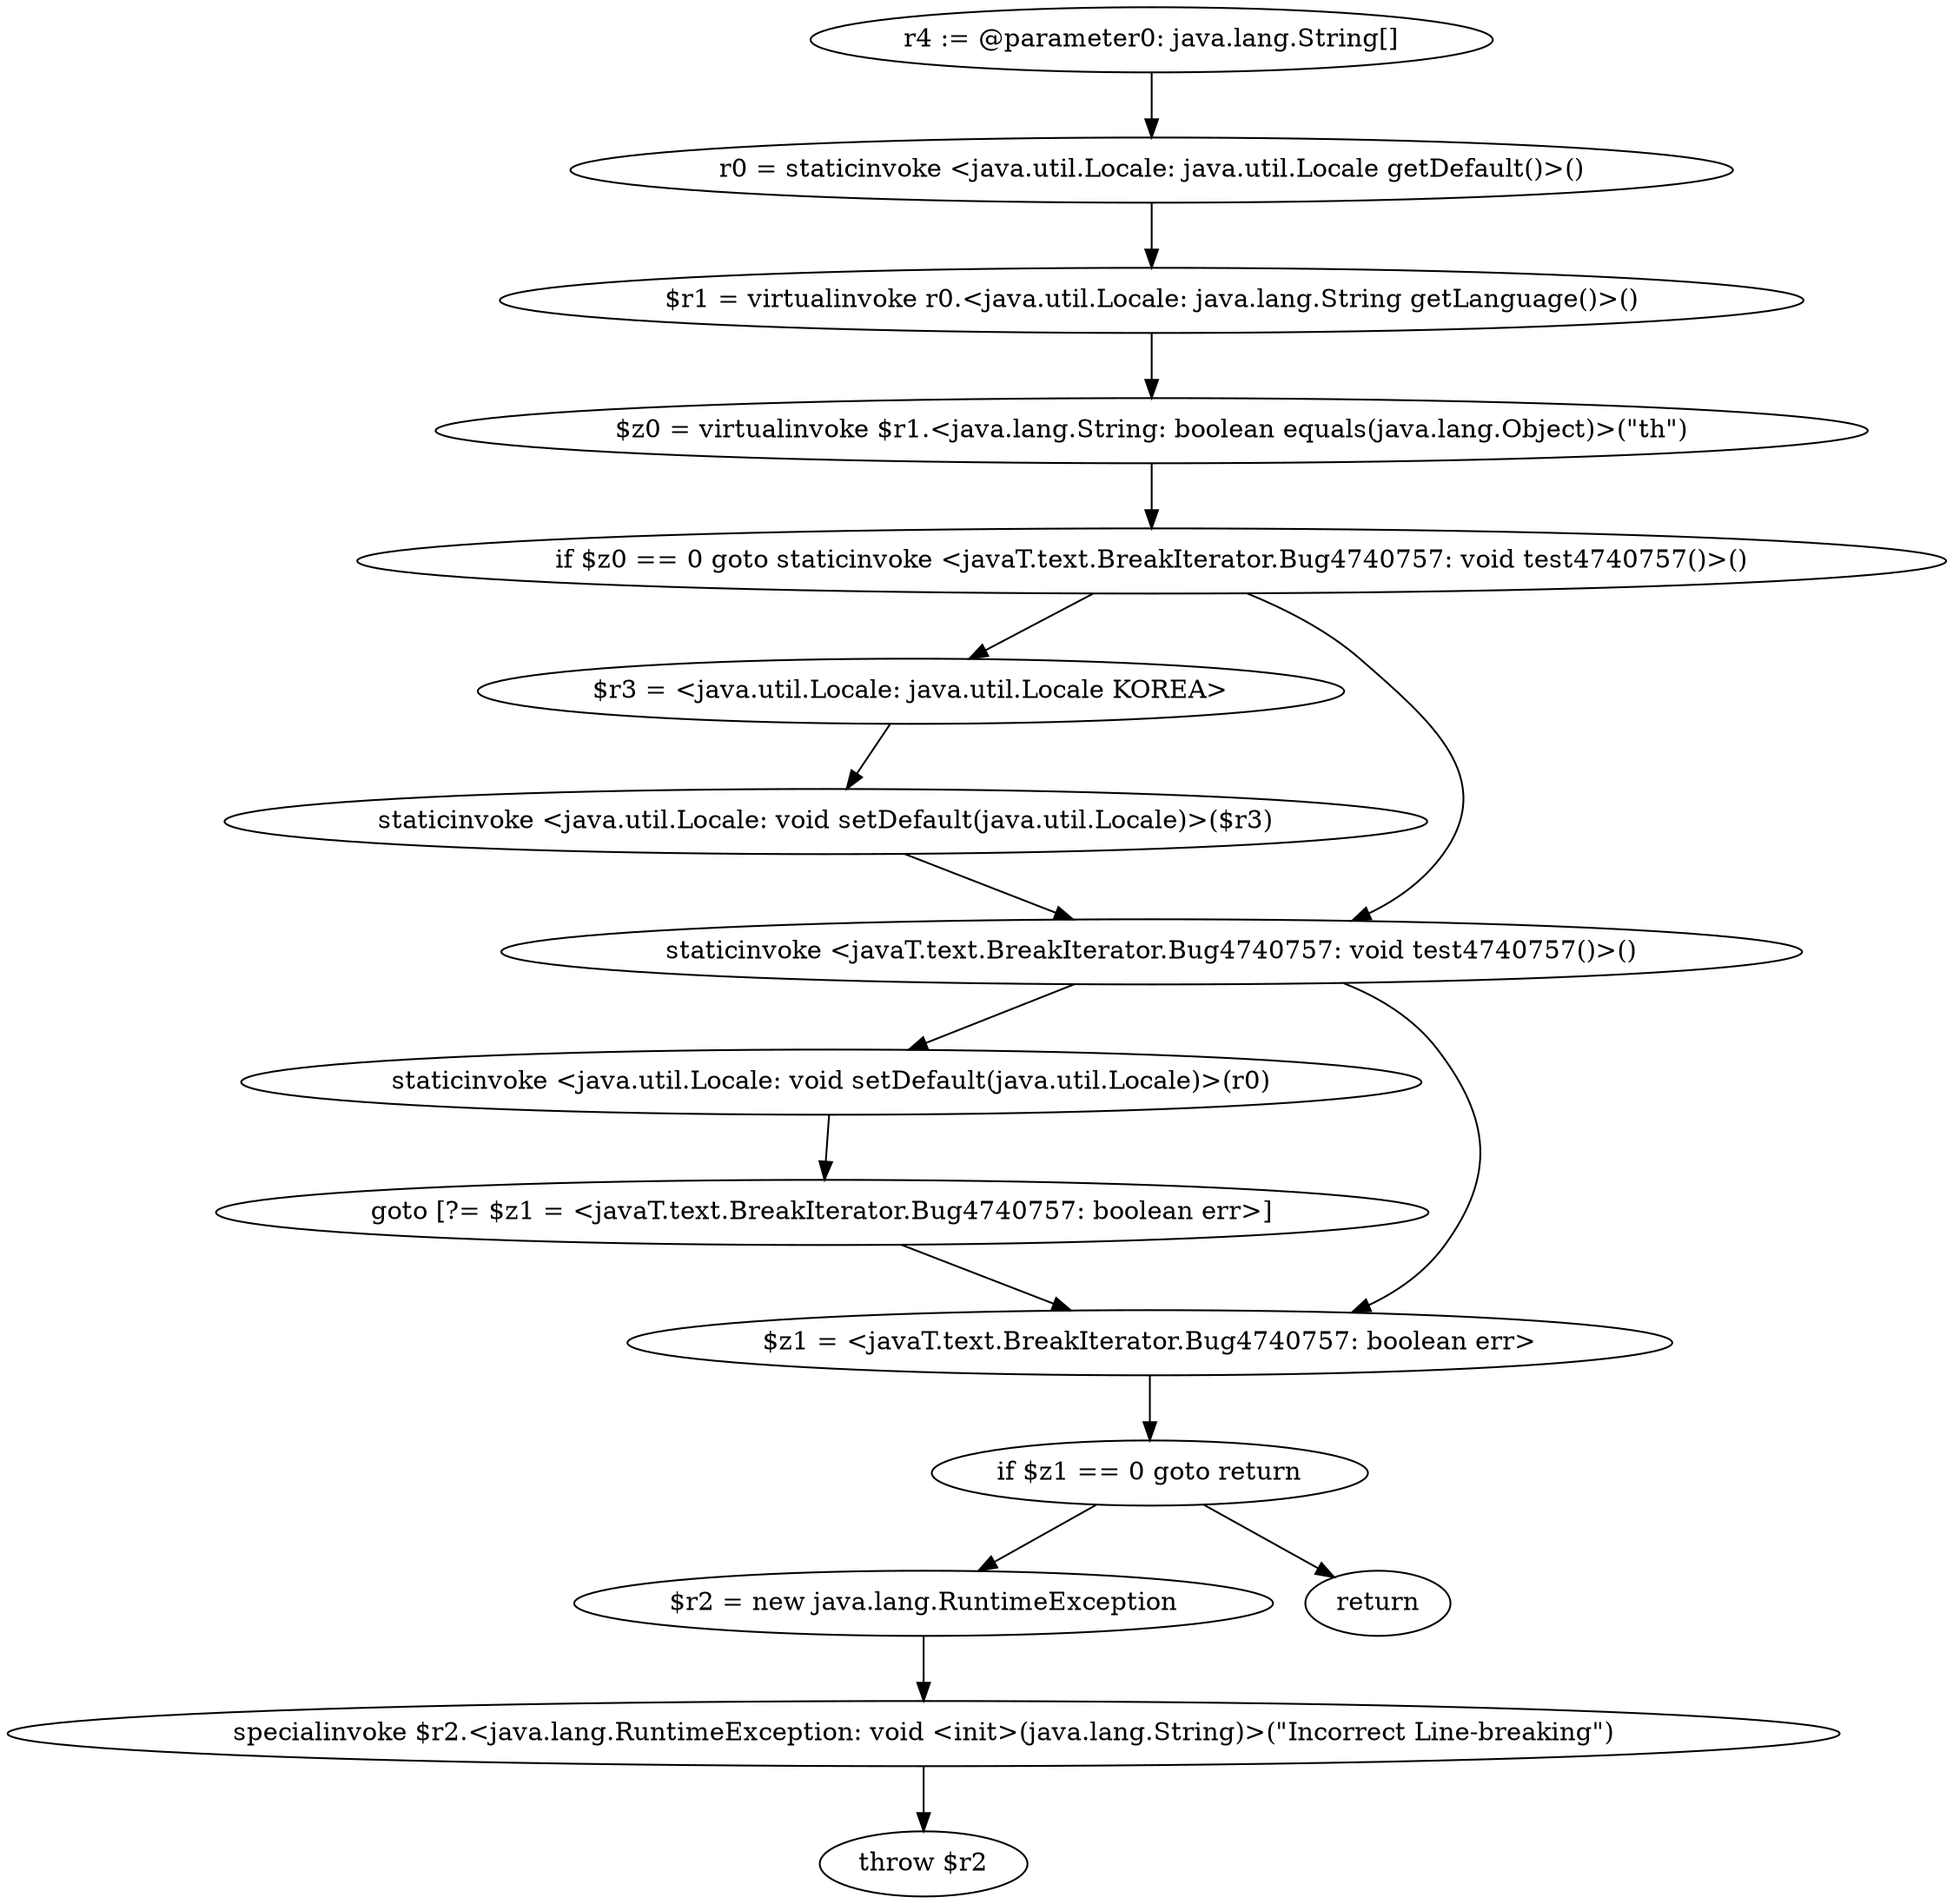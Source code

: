 digraph "unitGraph" {
    "r4 := @parameter0: java.lang.String[]"
    "r0 = staticinvoke <java.util.Locale: java.util.Locale getDefault()>()"
    "$r1 = virtualinvoke r0.<java.util.Locale: java.lang.String getLanguage()>()"
    "$z0 = virtualinvoke $r1.<java.lang.String: boolean equals(java.lang.Object)>(\"th\")"
    "if $z0 == 0 goto staticinvoke <javaT.text.BreakIterator.Bug4740757: void test4740757()>()"
    "$r3 = <java.util.Locale: java.util.Locale KOREA>"
    "staticinvoke <java.util.Locale: void setDefault(java.util.Locale)>($r3)"
    "staticinvoke <javaT.text.BreakIterator.Bug4740757: void test4740757()>()"
    "staticinvoke <java.util.Locale: void setDefault(java.util.Locale)>(r0)"
    "goto [?= $z1 = <javaT.text.BreakIterator.Bug4740757: boolean err>]"
    "$z1 = <javaT.text.BreakIterator.Bug4740757: boolean err>"
    "if $z1 == 0 goto return"
    "$r2 = new java.lang.RuntimeException"
    "specialinvoke $r2.<java.lang.RuntimeException: void <init>(java.lang.String)>(\"Incorrect Line-breaking\")"
    "throw $r2"
    "return"
    "r4 := @parameter0: java.lang.String[]"->"r0 = staticinvoke <java.util.Locale: java.util.Locale getDefault()>()";
    "r0 = staticinvoke <java.util.Locale: java.util.Locale getDefault()>()"->"$r1 = virtualinvoke r0.<java.util.Locale: java.lang.String getLanguage()>()";
    "$r1 = virtualinvoke r0.<java.util.Locale: java.lang.String getLanguage()>()"->"$z0 = virtualinvoke $r1.<java.lang.String: boolean equals(java.lang.Object)>(\"th\")";
    "$z0 = virtualinvoke $r1.<java.lang.String: boolean equals(java.lang.Object)>(\"th\")"->"if $z0 == 0 goto staticinvoke <javaT.text.BreakIterator.Bug4740757: void test4740757()>()";
    "if $z0 == 0 goto staticinvoke <javaT.text.BreakIterator.Bug4740757: void test4740757()>()"->"$r3 = <java.util.Locale: java.util.Locale KOREA>";
    "if $z0 == 0 goto staticinvoke <javaT.text.BreakIterator.Bug4740757: void test4740757()>()"->"staticinvoke <javaT.text.BreakIterator.Bug4740757: void test4740757()>()";
    "$r3 = <java.util.Locale: java.util.Locale KOREA>"->"staticinvoke <java.util.Locale: void setDefault(java.util.Locale)>($r3)";
    "staticinvoke <java.util.Locale: void setDefault(java.util.Locale)>($r3)"->"staticinvoke <javaT.text.BreakIterator.Bug4740757: void test4740757()>()";
    "staticinvoke <javaT.text.BreakIterator.Bug4740757: void test4740757()>()"->"staticinvoke <java.util.Locale: void setDefault(java.util.Locale)>(r0)";
    "staticinvoke <java.util.Locale: void setDefault(java.util.Locale)>(r0)"->"goto [?= $z1 = <javaT.text.BreakIterator.Bug4740757: boolean err>]";
    "goto [?= $z1 = <javaT.text.BreakIterator.Bug4740757: boolean err>]"->"$z1 = <javaT.text.BreakIterator.Bug4740757: boolean err>";
    "staticinvoke <javaT.text.BreakIterator.Bug4740757: void test4740757()>()"->"$z1 = <javaT.text.BreakIterator.Bug4740757: boolean err>";
    "$z1 = <javaT.text.BreakIterator.Bug4740757: boolean err>"->"if $z1 == 0 goto return";
    "if $z1 == 0 goto return"->"$r2 = new java.lang.RuntimeException";
    "if $z1 == 0 goto return"->"return";
    "$r2 = new java.lang.RuntimeException"->"specialinvoke $r2.<java.lang.RuntimeException: void <init>(java.lang.String)>(\"Incorrect Line-breaking\")";
    "specialinvoke $r2.<java.lang.RuntimeException: void <init>(java.lang.String)>(\"Incorrect Line-breaking\")"->"throw $r2";
}
